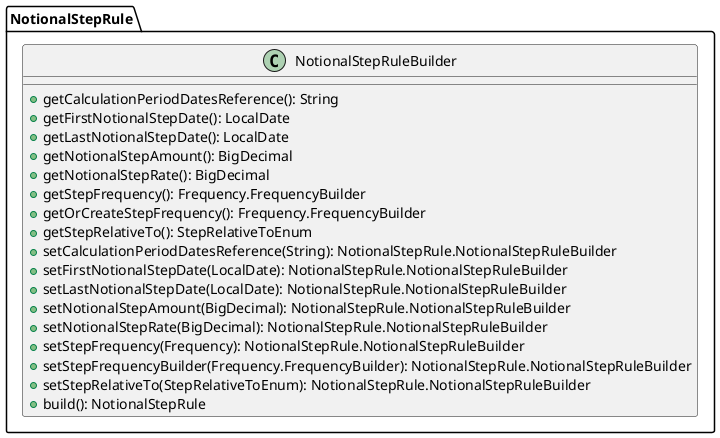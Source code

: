 @startuml

    class NotionalStepRule.NotionalStepRuleBuilder [[NotionalStepRule.NotionalStepRuleBuilder.html]] {
        +getCalculationPeriodDatesReference(): String
        +getFirstNotionalStepDate(): LocalDate
        +getLastNotionalStepDate(): LocalDate
        +getNotionalStepAmount(): BigDecimal
        +getNotionalStepRate(): BigDecimal
        +getStepFrequency(): Frequency.FrequencyBuilder
        +getOrCreateStepFrequency(): Frequency.FrequencyBuilder
        +getStepRelativeTo(): StepRelativeToEnum
        +setCalculationPeriodDatesReference(String): NotionalStepRule.NotionalStepRuleBuilder
        +setFirstNotionalStepDate(LocalDate): NotionalStepRule.NotionalStepRuleBuilder
        +setLastNotionalStepDate(LocalDate): NotionalStepRule.NotionalStepRuleBuilder
        +setNotionalStepAmount(BigDecimal): NotionalStepRule.NotionalStepRuleBuilder
        +setNotionalStepRate(BigDecimal): NotionalStepRule.NotionalStepRuleBuilder
        +setStepFrequency(Frequency): NotionalStepRule.NotionalStepRuleBuilder
        +setStepFrequencyBuilder(Frequency.FrequencyBuilder): NotionalStepRule.NotionalStepRuleBuilder
        +setStepRelativeTo(StepRelativeToEnum): NotionalStepRule.NotionalStepRuleBuilder
        +build(): NotionalStepRule
    }

@enduml
